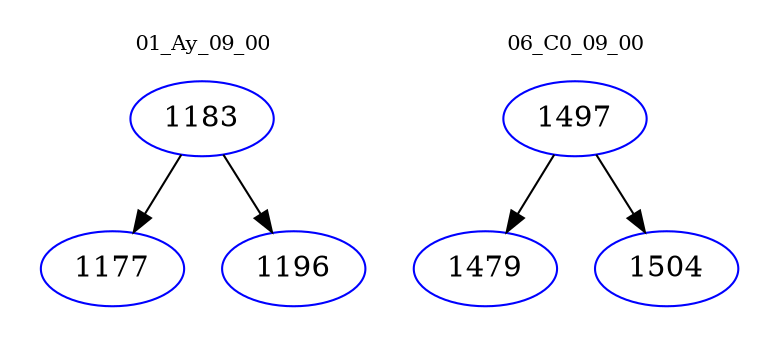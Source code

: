 digraph{
subgraph cluster_0 {
color = white
label = "01_Ay_09_00";
fontsize=10;
T0_1183 [label="1183", color="blue"]
T0_1183 -> T0_1177 [color="black"]
T0_1177 [label="1177", color="blue"]
T0_1183 -> T0_1196 [color="black"]
T0_1196 [label="1196", color="blue"]
}
subgraph cluster_1 {
color = white
label = "06_C0_09_00";
fontsize=10;
T1_1497 [label="1497", color="blue"]
T1_1497 -> T1_1479 [color="black"]
T1_1479 [label="1479", color="blue"]
T1_1497 -> T1_1504 [color="black"]
T1_1504 [label="1504", color="blue"]
}
}
